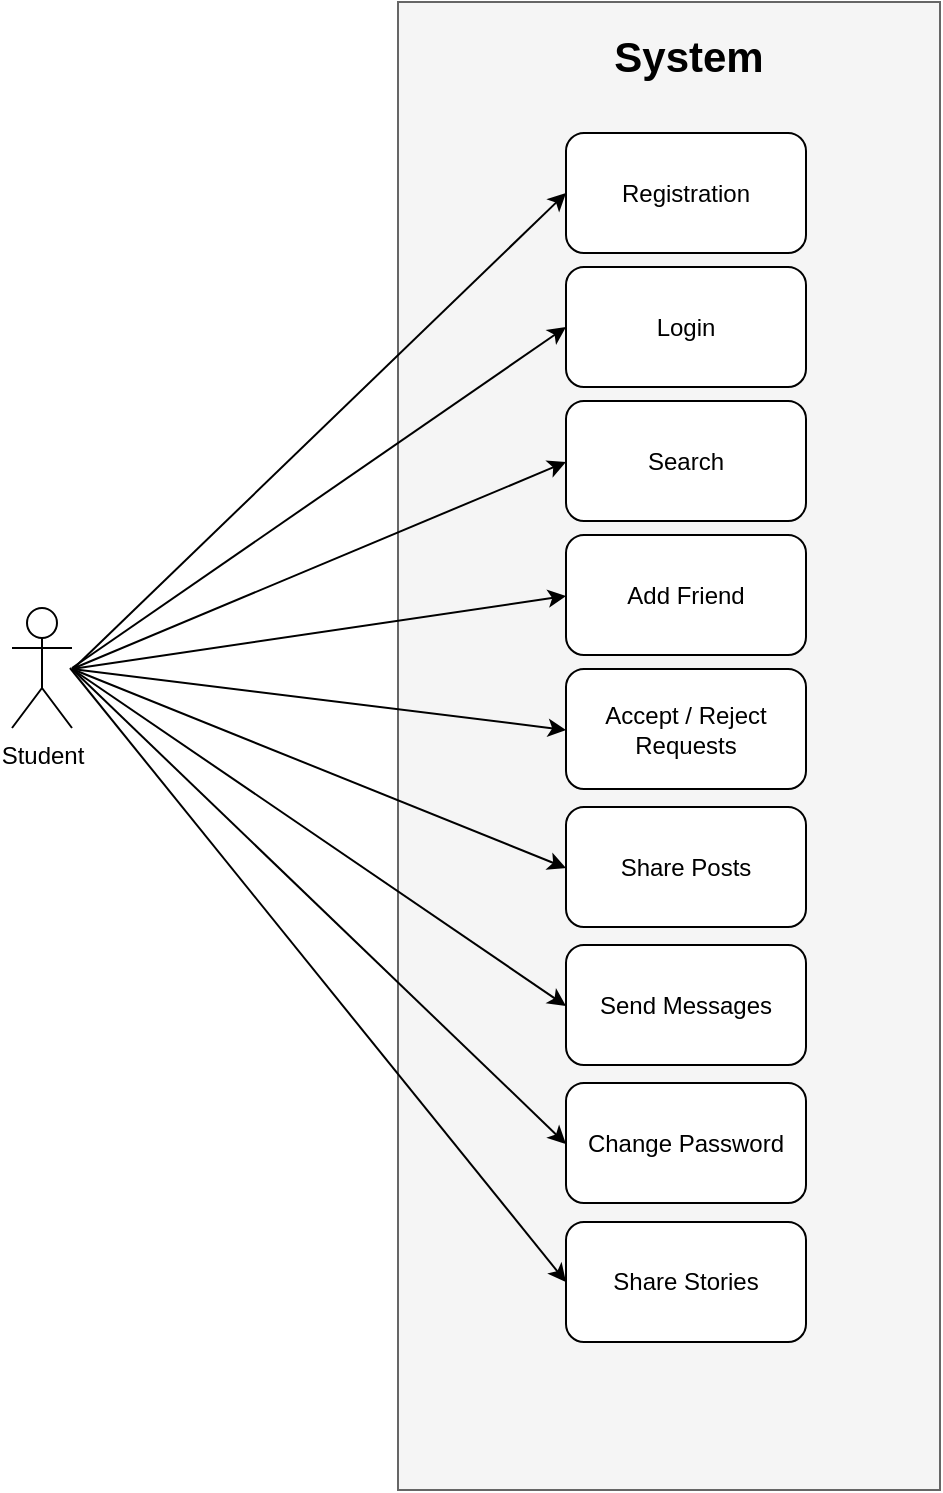 <mxfile version="16.5.1" type="device"><diagram id="jRQv9SVo4Kh3odcTsv1X" name="Page-1"><mxGraphModel dx="544" dy="1008" grid="0" gridSize="10" guides="1" tooltips="1" connect="1" arrows="1" fold="1" page="1" pageScale="1" pageWidth="850" pageHeight="1100" math="0" shadow="0"><root><mxCell id="0"/><mxCell id="1" parent="0"/><mxCell id="zmtdpjfUg8EGq0tbqp0_-1" value="" style="rounded=0;whiteSpace=wrap;html=1;fillColor=#f5f5f5;fontColor=#333333;strokeColor=#666666;" vertex="1" parent="1"><mxGeometry x="281" y="19" width="271" height="744" as="geometry"/></mxCell><mxCell id="yC7mxu92NGY0QGJeE0GC-10" style="rounded=0;orthogonalLoop=1;jettySize=auto;html=1;entryX=0;entryY=0.5;entryDx=0;entryDy=0;shadow=0;sketch=0;" parent="1" target="yC7mxu92NGY0QGJeE0GC-8" edge="1"><mxGeometry relative="1" as="geometry"><mxPoint x="119" y="352" as="sourcePoint"/></mxGeometry></mxCell><mxCell id="yC7mxu92NGY0QGJeE0GC-11" style="rounded=0;orthogonalLoop=1;jettySize=auto;html=1;entryX=0;entryY=0.5;entryDx=0;entryDy=0;shadow=0;sketch=0;" parent="1" target="yC7mxu92NGY0QGJeE0GC-7" edge="1"><mxGeometry relative="1" as="geometry"><mxPoint x="118" y="352" as="sourcePoint"/></mxGeometry></mxCell><mxCell id="yC7mxu92NGY0QGJeE0GC-25" style="edgeStyle=none;rounded=0;sketch=0;orthogonalLoop=1;jettySize=auto;html=1;entryX=0;entryY=0.5;entryDx=0;entryDy=0;shadow=0;" parent="1" target="yC7mxu92NGY0QGJeE0GC-24" edge="1"><mxGeometry relative="1" as="geometry"><mxPoint x="117" y="352" as="sourcePoint"/></mxGeometry></mxCell><mxCell id="yC7mxu92NGY0QGJeE0GC-1" value="Student" style="shape=umlActor;verticalLabelPosition=bottom;verticalAlign=top;html=1;outlineConnect=0;shadow=0;sketch=0;" parent="1" vertex="1"><mxGeometry x="88" y="322" width="30" height="60" as="geometry"/></mxCell><mxCell id="yC7mxu92NGY0QGJeE0GC-2" value="Send Messages" style="rounded=1;whiteSpace=wrap;html=1;flipV=0;flipH=1;shadow=0;sketch=0;" parent="1" vertex="1"><mxGeometry x="365" y="490.5" width="120" height="60" as="geometry"/></mxCell><mxCell id="yC7mxu92NGY0QGJeE0GC-3" value="Share Posts" style="rounded=1;whiteSpace=wrap;html=1;flipV=0;flipH=1;shadow=0;sketch=0;" parent="1" vertex="1"><mxGeometry x="365" y="421.5" width="120" height="60" as="geometry"/></mxCell><mxCell id="yC7mxu92NGY0QGJeE0GC-4" value="Accept / Reject Requests" style="rounded=1;whiteSpace=wrap;html=1;flipV=0;flipH=1;shadow=0;sketch=0;" parent="1" vertex="1"><mxGeometry x="365" y="352.5" width="120" height="60" as="geometry"/></mxCell><mxCell id="yC7mxu92NGY0QGJeE0GC-5" value="Add Friend" style="rounded=1;whiteSpace=wrap;html=1;flipV=0;flipH=1;shadow=0;sketch=0;" parent="1" vertex="1"><mxGeometry x="365" y="285.5" width="120" height="60" as="geometry"/></mxCell><mxCell id="yC7mxu92NGY0QGJeE0GC-6" value="Search" style="rounded=1;whiteSpace=wrap;html=1;flipV=0;flipH=1;shadow=0;sketch=0;" parent="1" vertex="1"><mxGeometry x="365" y="218.5" width="120" height="60" as="geometry"/></mxCell><mxCell id="yC7mxu92NGY0QGJeE0GC-7" value="Login" style="rounded=1;whiteSpace=wrap;html=1;flipV=0;flipH=1;shadow=0;sketch=0;" parent="1" vertex="1"><mxGeometry x="365" y="151.5" width="120" height="60" as="geometry"/></mxCell><mxCell id="yC7mxu92NGY0QGJeE0GC-8" value="Registration" style="rounded=1;whiteSpace=wrap;html=1;flipV=0;flipH=1;shadow=0;sketch=0;" parent="1" vertex="1"><mxGeometry x="365" y="84.5" width="120" height="60" as="geometry"/></mxCell><mxCell id="yC7mxu92NGY0QGJeE0GC-9" value="Change Password" style="rounded=1;whiteSpace=wrap;html=1;flipV=0;flipH=1;shadow=0;sketch=0;" parent="1" vertex="1"><mxGeometry x="365" y="559.5" width="120" height="60" as="geometry"/></mxCell><mxCell id="yC7mxu92NGY0QGJeE0GC-18" style="rounded=0;orthogonalLoop=1;jettySize=auto;html=1;entryX=0;entryY=0.5;entryDx=0;entryDy=0;shadow=0;sketch=0;" parent="1" edge="1"><mxGeometry relative="1" as="geometry"><mxPoint x="118" y="352.5" as="sourcePoint"/><mxPoint x="365" y="383" as="targetPoint"/></mxGeometry></mxCell><mxCell id="yC7mxu92NGY0QGJeE0GC-19" style="rounded=0;orthogonalLoop=1;jettySize=auto;html=1;entryX=0;entryY=0.5;entryDx=0;entryDy=0;shadow=0;sketch=0;" parent="1" edge="1"><mxGeometry relative="1" as="geometry"><mxPoint x="118" y="352.5" as="sourcePoint"/><mxPoint x="365" y="452" as="targetPoint"/></mxGeometry></mxCell><mxCell id="yC7mxu92NGY0QGJeE0GC-20" style="rounded=0;orthogonalLoop=1;jettySize=auto;html=1;entryX=0;entryY=0.5;entryDx=0;entryDy=0;shadow=0;sketch=0;" parent="1" edge="1"><mxGeometry relative="1" as="geometry"><mxPoint x="118" y="352.5" as="sourcePoint"/><mxPoint x="365" y="521" as="targetPoint"/></mxGeometry></mxCell><mxCell id="yC7mxu92NGY0QGJeE0GC-21" style="rounded=0;orthogonalLoop=1;jettySize=auto;html=1;entryX=0;entryY=0.5;entryDx=0;entryDy=0;shadow=0;sketch=0;" parent="1" edge="1"><mxGeometry relative="1" as="geometry"><mxPoint x="118" y="352.5" as="sourcePoint"/><mxPoint x="365" y="590" as="targetPoint"/></mxGeometry></mxCell><mxCell id="yC7mxu92NGY0QGJeE0GC-22" style="rounded=0;orthogonalLoop=1;jettySize=auto;html=1;entryX=0;entryY=0.5;entryDx=0;entryDy=0;shadow=0;sketch=0;" parent="1" edge="1"><mxGeometry relative="1" as="geometry"><mxPoint x="118" y="352.5" as="sourcePoint"/><mxPoint x="365" y="316" as="targetPoint"/></mxGeometry></mxCell><mxCell id="yC7mxu92NGY0QGJeE0GC-23" style="rounded=0;orthogonalLoop=1;jettySize=auto;html=1;entryX=0;entryY=0.5;entryDx=0;entryDy=0;shadow=0;sketch=0;" parent="1" edge="1"><mxGeometry relative="1" as="geometry"><mxPoint x="118" y="352.5" as="sourcePoint"/><mxPoint x="365" y="249" as="targetPoint"/></mxGeometry></mxCell><mxCell id="yC7mxu92NGY0QGJeE0GC-24" value="Share Stories" style="rounded=1;whiteSpace=wrap;html=1;flipV=0;flipH=1;shadow=0;sketch=0;" parent="1" vertex="1"><mxGeometry x="365" y="629" width="120" height="60" as="geometry"/></mxCell><mxCell id="zmtdpjfUg8EGq0tbqp0_-2" value="&lt;font style=&quot;font-size: 21px&quot;&gt;&lt;b&gt;System&lt;/b&gt;&lt;/font&gt;" style="text;html=1;resizable=0;autosize=1;align=center;verticalAlign=middle;points=[];fillColor=none;strokeColor=none;rounded=0;" vertex="1" parent="1"><mxGeometry x="383" y="35" width="85" height="21" as="geometry"/></mxCell></root></mxGraphModel></diagram></mxfile>
